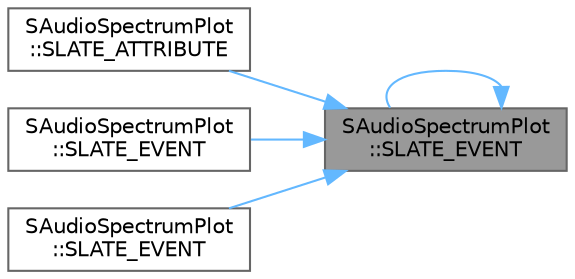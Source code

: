 digraph "SAudioSpectrumPlot::SLATE_EVENT"
{
 // INTERACTIVE_SVG=YES
 // LATEX_PDF_SIZE
  bgcolor="transparent";
  edge [fontname=Helvetica,fontsize=10,labelfontname=Helvetica,labelfontsize=10];
  node [fontname=Helvetica,fontsize=10,shape=box,height=0.2,width=0.4];
  rankdir="RL";
  Node1 [id="Node000001",label="SAudioSpectrumPlot\l::SLATE_EVENT",height=0.2,width=0.4,color="gray40", fillcolor="grey60", style="filled", fontcolor="black",tooltip=" "];
  Node1 -> Node2 [id="edge1_Node000001_Node000002",dir="back",color="steelblue1",style="solid",tooltip=" "];
  Node2 [id="Node000002",label="SAudioSpectrumPlot\l::SLATE_ATTRIBUTE",height=0.2,width=0.4,color="grey40", fillcolor="white", style="filled",URL="$d7/d7d/classSAudioSpectrumPlot.html#a81e8a55691d3159b80473b46f3b0ca61",tooltip=" "];
  Node1 -> Node3 [id="edge2_Node000001_Node000003",dir="back",color="steelblue1",style="solid",tooltip=" "];
  Node3 [id="Node000003",label="SAudioSpectrumPlot\l::SLATE_EVENT",height=0.2,width=0.4,color="grey40", fillcolor="white", style="filled",URL="$d7/d7d/classSAudioSpectrumPlot.html#a9bb204f9736fdb3418515dd36dd6b280",tooltip=" "];
  Node1 -> Node4 [id="edge3_Node000001_Node000004",dir="back",color="steelblue1",style="solid",tooltip=" "];
  Node4 [id="Node000004",label="SAudioSpectrumPlot\l::SLATE_EVENT",height=0.2,width=0.4,color="grey40", fillcolor="white", style="filled",URL="$d7/d7d/classSAudioSpectrumPlot.html#aeb8a5e15da9d7978485349c5d3221e35",tooltip=" "];
  Node1 -> Node1 [id="edge4_Node000001_Node000001",dir="back",color="steelblue1",style="solid",tooltip=" "];
}
